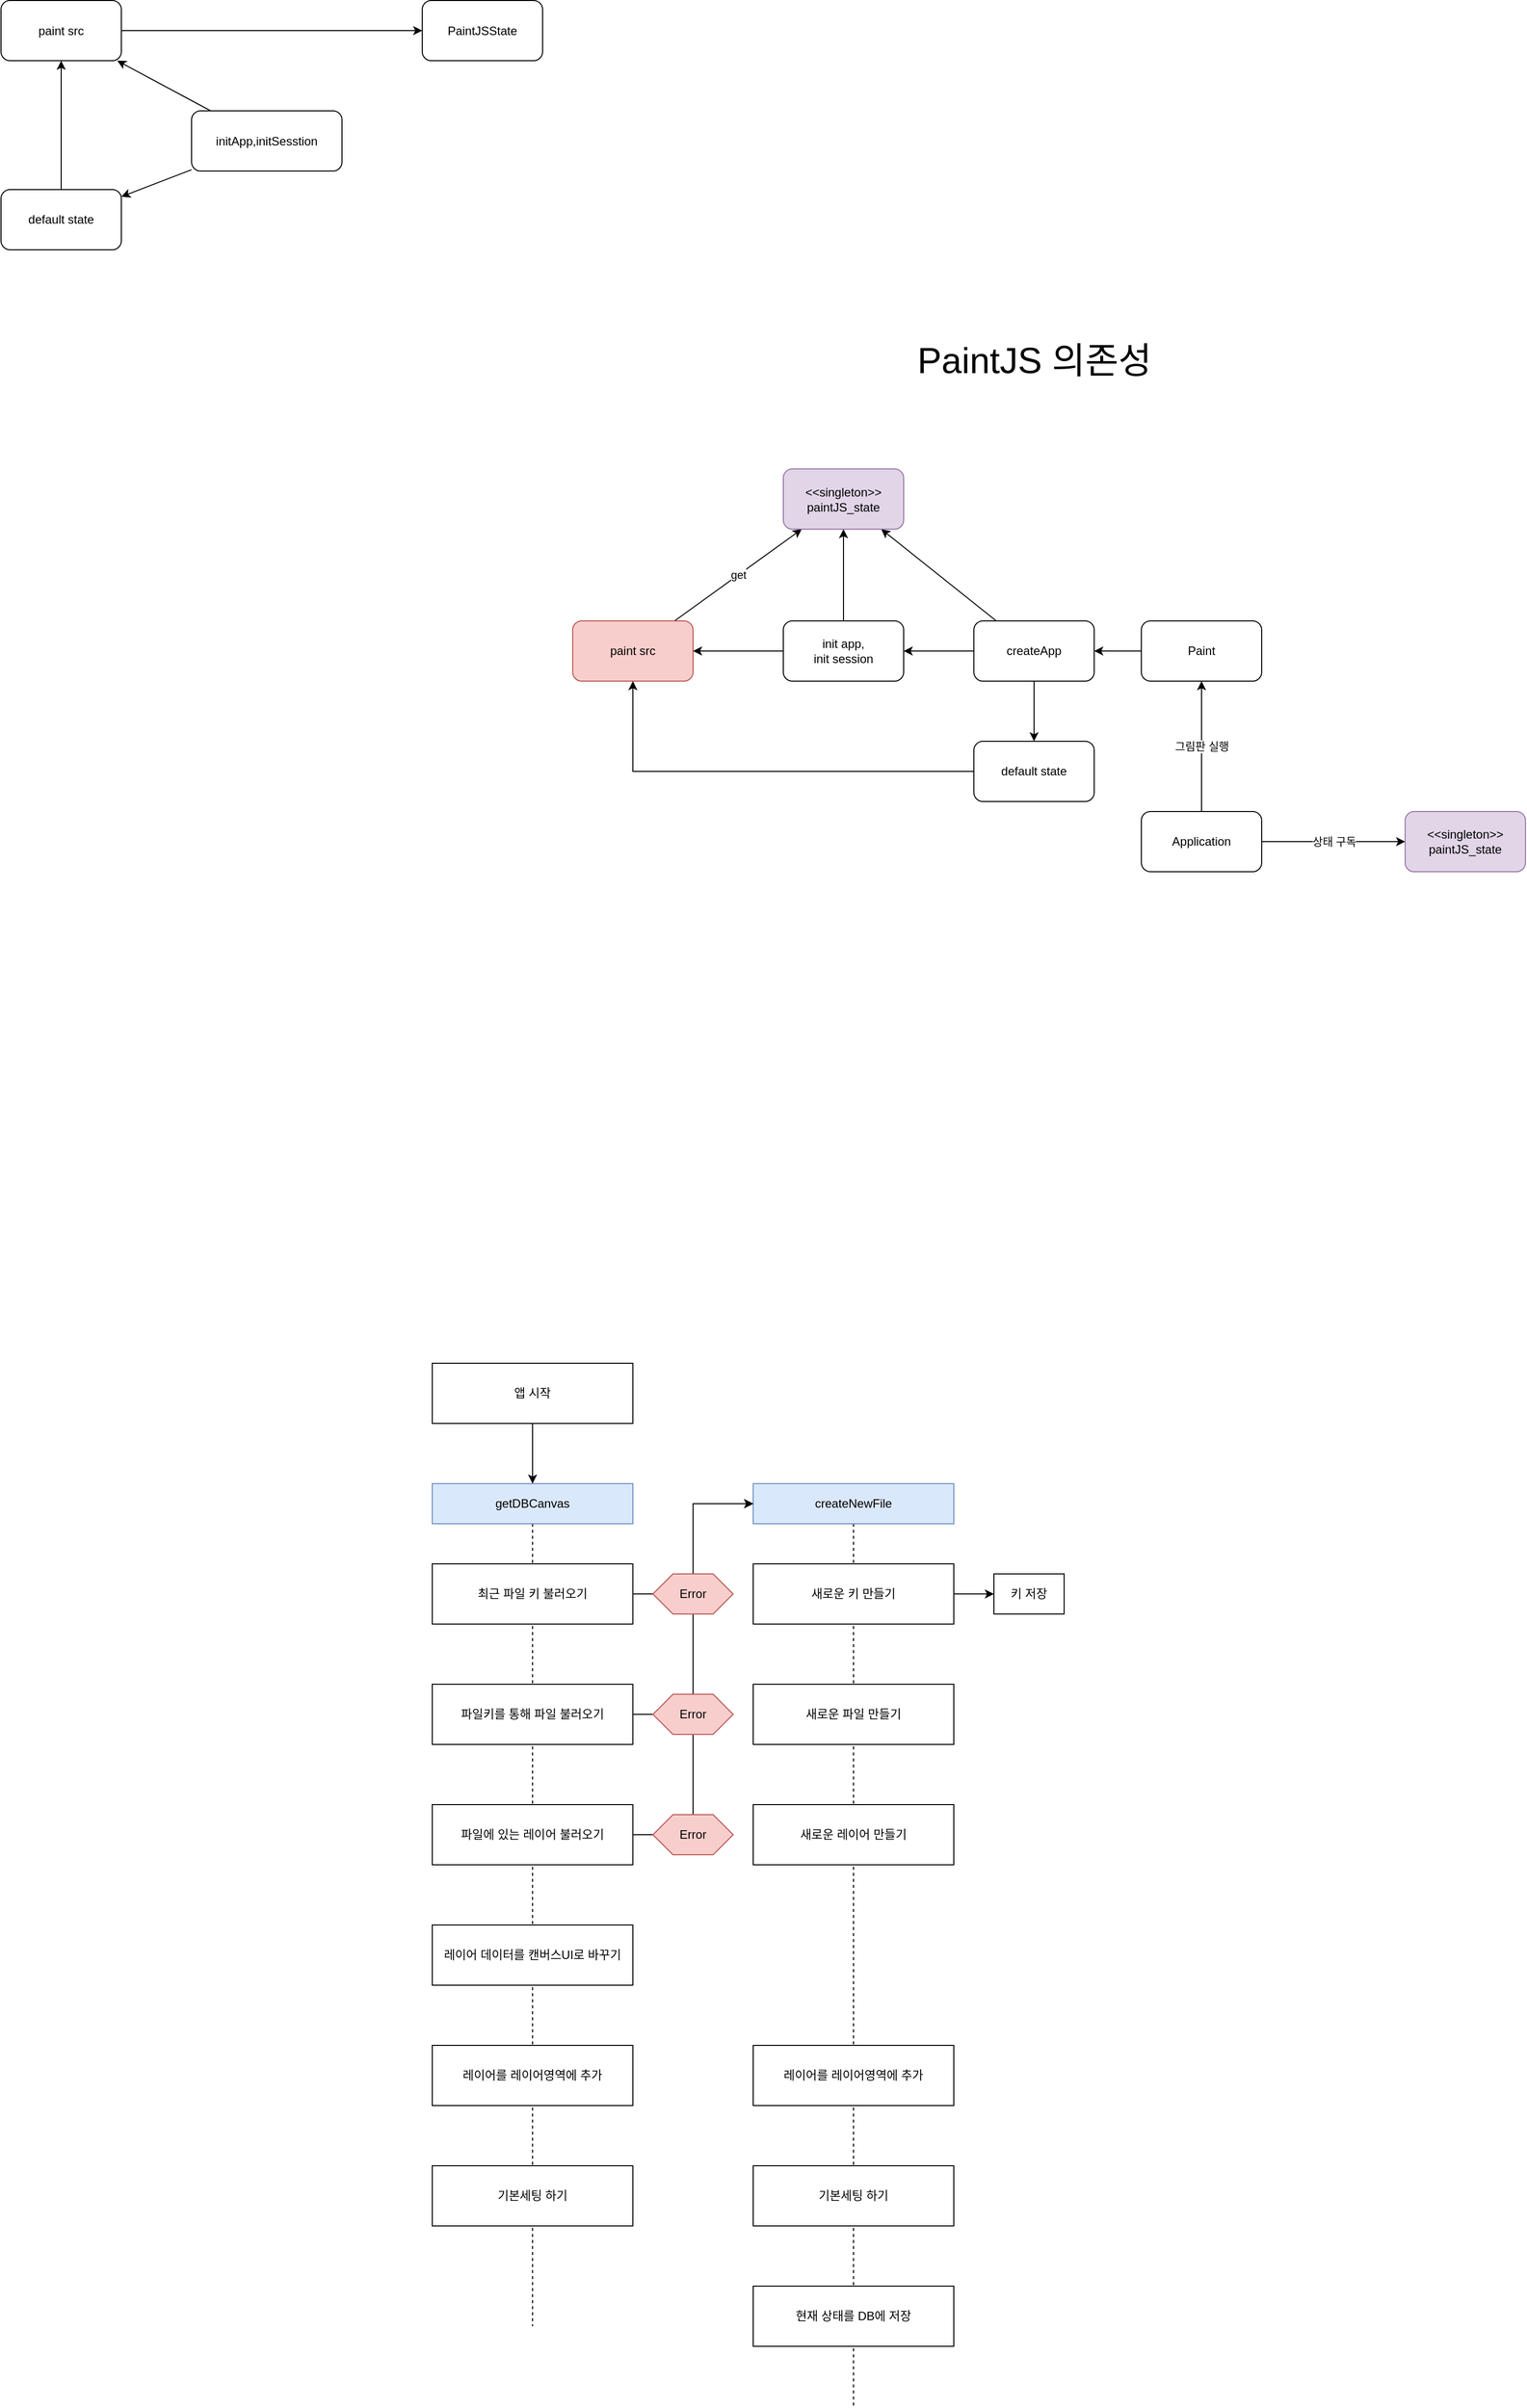 <mxfile version="26.0.4">
  <diagram name="페이지-1" id="R6UscsuwygDOBOQ2WdLZ">
    <mxGraphModel dx="3033" dy="1148" grid="1" gridSize="10" guides="1" tooltips="1" connect="1" arrows="1" fold="1" page="1" pageScale="1" pageWidth="827" pageHeight="1169" math="0" shadow="0">
      <root>
        <mxCell id="0" />
        <mxCell id="1" parent="0" />
        <mxCell id="AAlg2MMWl-rsjKI6dOD7-78" value="" style="group" vertex="1" connectable="0" parent="1">
          <mxGeometry x="320.0" y="1520" width="200" height="920" as="geometry" />
        </mxCell>
        <mxCell id="AAlg2MMWl-rsjKI6dOD7-79" value="" style="shape=umlLifeline;perimeter=lifelinePerimeter;whiteSpace=wrap;html=1;container=1;dropTarget=0;collapsible=0;recursiveResize=0;outlineConnect=0;portConstraint=eastwest;newEdgeStyle={&quot;curved&quot;:0,&quot;rounded&quot;:0};size=0;" vertex="1" parent="AAlg2MMWl-rsjKI6dOD7-78">
          <mxGeometry y="40" width="200" height="880" as="geometry" />
        </mxCell>
        <mxCell id="AAlg2MMWl-rsjKI6dOD7-80" value="createNewFile" style="html=1;whiteSpace=wrap;fillColor=#dae8fc;strokeColor=#6c8ebf;" vertex="1" parent="AAlg2MMWl-rsjKI6dOD7-78">
          <mxGeometry width="200" height="40" as="geometry" />
        </mxCell>
        <mxCell id="AAlg2MMWl-rsjKI6dOD7-73" value="" style="group" vertex="1" connectable="0" parent="1">
          <mxGeometry x="2.274e-13" y="1520" width="200" height="840" as="geometry" />
        </mxCell>
        <mxCell id="AAlg2MMWl-rsjKI6dOD7-74" value="" style="shape=umlLifeline;perimeter=lifelinePerimeter;whiteSpace=wrap;html=1;container=1;dropTarget=0;collapsible=0;recursiveResize=0;outlineConnect=0;portConstraint=eastwest;newEdgeStyle={&quot;curved&quot;:0,&quot;rounded&quot;:0};size=0;" vertex="1" parent="AAlg2MMWl-rsjKI6dOD7-73">
          <mxGeometry y="40" width="200" height="800" as="geometry" />
        </mxCell>
        <mxCell id="AAlg2MMWl-rsjKI6dOD7-75" value="getDBCanvas" style="html=1;whiteSpace=wrap;fillColor=#dae8fc;strokeColor=#6c8ebf;" vertex="1" parent="AAlg2MMWl-rsjKI6dOD7-73">
          <mxGeometry width="200" height="40" as="geometry" />
        </mxCell>
        <mxCell id="ijIBmjhym2byQwiykt7W-40" value="PaintJSState" style="rounded=1;whiteSpace=wrap;html=1;" parent="1" vertex="1">
          <mxGeometry x="-10" y="41.5" width="120" height="60" as="geometry" />
        </mxCell>
        <mxCell id="ijIBmjhym2byQwiykt7W-41" style="edgeStyle=orthogonalEdgeStyle;rounded=0;orthogonalLoop=1;jettySize=auto;html=1;" parent="1" source="ijIBmjhym2byQwiykt7W-42" target="ijIBmjhym2byQwiykt7W-40" edge="1">
          <mxGeometry relative="1" as="geometry" />
        </mxCell>
        <mxCell id="ijIBmjhym2byQwiykt7W-42" value="paint src" style="rounded=1;whiteSpace=wrap;html=1;" parent="1" vertex="1">
          <mxGeometry x="-430" y="41.5" width="120" height="60" as="geometry" />
        </mxCell>
        <mxCell id="ijIBmjhym2byQwiykt7W-43" style="edgeStyle=orthogonalEdgeStyle;rounded=0;orthogonalLoop=1;jettySize=auto;html=1;" parent="1" source="ijIBmjhym2byQwiykt7W-47" target="ijIBmjhym2byQwiykt7W-42" edge="1">
          <mxGeometry relative="1" as="geometry">
            <mxPoint x="-370" y="231.5" as="sourcePoint" />
          </mxGeometry>
        </mxCell>
        <mxCell id="ijIBmjhym2byQwiykt7W-44" style="rounded=0;orthogonalLoop=1;jettySize=auto;html=1;" parent="1" source="ijIBmjhym2byQwiykt7W-46" target="ijIBmjhym2byQwiykt7W-42" edge="1">
          <mxGeometry relative="1" as="geometry" />
        </mxCell>
        <mxCell id="ijIBmjhym2byQwiykt7W-45" style="rounded=0;orthogonalLoop=1;jettySize=auto;html=1;" parent="1" source="ijIBmjhym2byQwiykt7W-46" target="ijIBmjhym2byQwiykt7W-47" edge="1">
          <mxGeometry relative="1" as="geometry">
            <mxPoint x="-310" y="238.5" as="targetPoint" />
          </mxGeometry>
        </mxCell>
        <mxCell id="ijIBmjhym2byQwiykt7W-46" value="initApp,initSesstion" style="rounded=1;whiteSpace=wrap;html=1;" parent="1" vertex="1">
          <mxGeometry x="-240" y="151.5" width="150" height="60" as="geometry" />
        </mxCell>
        <mxCell id="ijIBmjhym2byQwiykt7W-47" value="default state" style="rounded=1;whiteSpace=wrap;html=1;" parent="1" vertex="1">
          <mxGeometry x="-430" y="230" width="120" height="60" as="geometry" />
        </mxCell>
        <mxCell id="ijIBmjhym2byQwiykt7W-90" style="edgeStyle=orthogonalEdgeStyle;rounded=0;orthogonalLoop=1;jettySize=auto;html=1;" parent="1" source="ijIBmjhym2byQwiykt7W-66" target="ijIBmjhym2byQwiykt7W-89" edge="1">
          <mxGeometry relative="1" as="geometry" />
        </mxCell>
        <mxCell id="ijIBmjhym2byQwiykt7W-66" value="Paint" style="rounded=1;whiteSpace=wrap;html=1;" parent="1" vertex="1">
          <mxGeometry x="707" y="660" width="120" height="60" as="geometry" />
        </mxCell>
        <mxCell id="ijIBmjhym2byQwiykt7W-120" value="get" style="rounded=0;orthogonalLoop=1;jettySize=auto;html=1;" parent="1" source="ijIBmjhym2byQwiykt7W-88" target="ijIBmjhym2byQwiykt7W-112" edge="1">
          <mxGeometry relative="1" as="geometry" />
        </mxCell>
        <mxCell id="ijIBmjhym2byQwiykt7W-88" value="paint src" style="rounded=1;whiteSpace=wrap;html=1;fillColor=#f8cecc;strokeColor=#b85450;" parent="1" vertex="1">
          <mxGeometry x="140" y="660" width="120" height="60" as="geometry" />
        </mxCell>
        <mxCell id="ijIBmjhym2byQwiykt7W-91" style="edgeStyle=orthogonalEdgeStyle;rounded=0;orthogonalLoop=1;jettySize=auto;html=1;" parent="1" source="ijIBmjhym2byQwiykt7W-89" target="XYFyysq1rzf5MoELiQKB-8" edge="1">
          <mxGeometry relative="1" as="geometry">
            <mxPoint x="540" y="790" as="targetPoint" />
          </mxGeometry>
        </mxCell>
        <mxCell id="ijIBmjhym2byQwiykt7W-115" value="" style="rounded=0;orthogonalLoop=1;jettySize=auto;html=1;" parent="1" source="ijIBmjhym2byQwiykt7W-89" target="ijIBmjhym2byQwiykt7W-112" edge="1">
          <mxGeometry relative="1" as="geometry" />
        </mxCell>
        <mxCell id="ijIBmjhym2byQwiykt7W-89" value="createApp" style="rounded=1;whiteSpace=wrap;html=1;" parent="1" vertex="1">
          <mxGeometry x="540" y="660" width="120" height="60" as="geometry" />
        </mxCell>
        <mxCell id="ijIBmjhym2byQwiykt7W-110" value="&amp;lt;&amp;lt;singleton&amp;gt;&amp;gt;&lt;br&gt;paintJS_state" style="rounded=1;whiteSpace=wrap;html=1;fillColor=#e1d5e7;strokeColor=#9673a6;" parent="1" vertex="1">
          <mxGeometry x="970" y="850" width="120" height="60" as="geometry" />
        </mxCell>
        <mxCell id="ijIBmjhym2byQwiykt7W-112" value="&amp;lt;&amp;lt;singleton&amp;gt;&amp;gt;&lt;br&gt;paintJS_state" style="rounded=1;whiteSpace=wrap;html=1;fillColor=#e1d5e7;strokeColor=#9673a6;" parent="1" vertex="1">
          <mxGeometry x="350" y="508.5" width="120" height="60" as="geometry" />
        </mxCell>
        <mxCell id="ijIBmjhym2byQwiykt7W-128" style="rounded=0;orthogonalLoop=1;jettySize=auto;html=1;" parent="1" source="ijIBmjhym2byQwiykt7W-89" target="ijIBmjhym2byQwiykt7W-134" edge="1">
          <mxGeometry relative="1" as="geometry">
            <mxPoint x="670" y="914.029" as="targetPoint" />
            <mxPoint x="600" y="508.5" as="sourcePoint" />
          </mxGeometry>
        </mxCell>
        <mxCell id="XYFyysq1rzf5MoELiQKB-12" style="edgeStyle=orthogonalEdgeStyle;rounded=0;orthogonalLoop=1;jettySize=auto;html=1;" parent="1" source="ijIBmjhym2byQwiykt7W-134" target="ijIBmjhym2byQwiykt7W-88" edge="1">
          <mxGeometry relative="1" as="geometry" />
        </mxCell>
        <mxCell id="ijIBmjhym2byQwiykt7W-134" value="default state" style="rounded=1;whiteSpace=wrap;html=1;" parent="1" vertex="1">
          <mxGeometry x="540" y="780" width="120" height="60" as="geometry" />
        </mxCell>
        <mxCell id="XYFyysq1rzf5MoELiQKB-6" value="상태 구독" style="edgeStyle=orthogonalEdgeStyle;rounded=0;orthogonalLoop=1;jettySize=auto;html=1;" parent="1" source="XYFyysq1rzf5MoELiQKB-2" target="ijIBmjhym2byQwiykt7W-110" edge="1">
          <mxGeometry relative="1" as="geometry" />
        </mxCell>
        <mxCell id="XYFyysq1rzf5MoELiQKB-7" value="그림판 실행" style="edgeStyle=orthogonalEdgeStyle;rounded=0;orthogonalLoop=1;jettySize=auto;html=1;" parent="1" source="XYFyysq1rzf5MoELiQKB-2" target="ijIBmjhym2byQwiykt7W-66" edge="1">
          <mxGeometry relative="1" as="geometry" />
        </mxCell>
        <mxCell id="XYFyysq1rzf5MoELiQKB-2" value="Application" style="rounded=1;whiteSpace=wrap;html=1;" parent="1" vertex="1">
          <mxGeometry x="707" y="850" width="120" height="60" as="geometry" />
        </mxCell>
        <mxCell id="XYFyysq1rzf5MoELiQKB-9" style="edgeStyle=orthogonalEdgeStyle;rounded=0;orthogonalLoop=1;jettySize=auto;html=1;" parent="1" source="XYFyysq1rzf5MoELiQKB-8" target="ijIBmjhym2byQwiykt7W-88" edge="1">
          <mxGeometry relative="1" as="geometry" />
        </mxCell>
        <mxCell id="XYFyysq1rzf5MoELiQKB-10" style="edgeStyle=orthogonalEdgeStyle;rounded=0;orthogonalLoop=1;jettySize=auto;html=1;" parent="1" source="XYFyysq1rzf5MoELiQKB-8" target="ijIBmjhym2byQwiykt7W-112" edge="1">
          <mxGeometry relative="1" as="geometry" />
        </mxCell>
        <mxCell id="XYFyysq1rzf5MoELiQKB-8" value="init app,&lt;div&gt;init session&lt;/div&gt;" style="rounded=1;whiteSpace=wrap;html=1;" parent="1" vertex="1">
          <mxGeometry x="350" y="660" width="120" height="60" as="geometry" />
        </mxCell>
        <mxCell id="XYFyysq1rzf5MoELiQKB-11" value="&lt;font style=&quot;font-size: 36px;&quot;&gt;PaintJS 의존성&lt;/font&gt;" style="text;html=1;align=center;verticalAlign=middle;resizable=0;points=[];autosize=1;strokeColor=none;fillColor=none;" parent="1" vertex="1">
          <mxGeometry x="465" y="370" width="270" height="60" as="geometry" />
        </mxCell>
        <mxCell id="AAlg2MMWl-rsjKI6dOD7-99" style="edgeStyle=orthogonalEdgeStyle;rounded=0;orthogonalLoop=1;jettySize=auto;html=1;" edge="1" parent="1" source="AAlg2MMWl-rsjKI6dOD7-38" target="AAlg2MMWl-rsjKI6dOD7-98">
          <mxGeometry relative="1" as="geometry" />
        </mxCell>
        <mxCell id="AAlg2MMWl-rsjKI6dOD7-38" value="새로운 키 만들기" style="rounded=0;whiteSpace=wrap;html=1;" vertex="1" parent="1">
          <mxGeometry x="320" y="1600" width="200" height="60" as="geometry" />
        </mxCell>
        <mxCell id="AAlg2MMWl-rsjKI6dOD7-39" value="새로운 레이어 만들기" style="rounded=0;whiteSpace=wrap;html=1;" vertex="1" parent="1">
          <mxGeometry x="320" y="1840" width="200" height="60" as="geometry" />
        </mxCell>
        <mxCell id="AAlg2MMWl-rsjKI6dOD7-40" value="기본세팅 하기" style="rounded=0;whiteSpace=wrap;html=1;" vertex="1" parent="1">
          <mxGeometry x="320" y="2200" width="200" height="60" as="geometry" />
        </mxCell>
        <mxCell id="AAlg2MMWl-rsjKI6dOD7-41" value="레이어를 레이어영역에 추가" style="rounded=0;whiteSpace=wrap;html=1;" vertex="1" parent="1">
          <mxGeometry x="320" y="2080" width="200" height="60" as="geometry" />
        </mxCell>
        <mxCell id="AAlg2MMWl-rsjKI6dOD7-42" value="현재 상태를 DB에 저장" style="rounded=0;whiteSpace=wrap;html=1;" vertex="1" parent="1">
          <mxGeometry x="320" y="2320" width="200" height="60" as="geometry" />
        </mxCell>
        <mxCell id="AAlg2MMWl-rsjKI6dOD7-43" value="새로운 파일 만들기" style="rounded=0;whiteSpace=wrap;html=1;" vertex="1" parent="1">
          <mxGeometry x="320" y="1720" width="200" height="60" as="geometry" />
        </mxCell>
        <mxCell id="AAlg2MMWl-rsjKI6dOD7-77" style="edgeStyle=orthogonalEdgeStyle;rounded=0;orthogonalLoop=1;jettySize=auto;html=1;" edge="1" parent="1" source="AAlg2MMWl-rsjKI6dOD7-46" target="AAlg2MMWl-rsjKI6dOD7-75">
          <mxGeometry relative="1" as="geometry" />
        </mxCell>
        <mxCell id="AAlg2MMWl-rsjKI6dOD7-46" value="앱 시작" style="rounded=0;whiteSpace=wrap;html=1;" vertex="1" parent="1">
          <mxGeometry y="1400" width="200" height="60" as="geometry" />
        </mxCell>
        <mxCell id="AAlg2MMWl-rsjKI6dOD7-89" style="edgeStyle=orthogonalEdgeStyle;rounded=0;orthogonalLoop=1;jettySize=auto;html=1;" edge="1" parent="1" source="AAlg2MMWl-rsjKI6dOD7-48" target="AAlg2MMWl-rsjKI6dOD7-80">
          <mxGeometry relative="1" as="geometry">
            <Array as="points">
              <mxPoint x="260" y="1750" />
              <mxPoint x="260" y="1540" />
            </Array>
          </mxGeometry>
        </mxCell>
        <mxCell id="AAlg2MMWl-rsjKI6dOD7-48" value="파일키를 통해 파일 불러오기" style="rounded=0;whiteSpace=wrap;html=1;" vertex="1" parent="1">
          <mxGeometry y="1720" width="200" height="60" as="geometry" />
        </mxCell>
        <mxCell id="AAlg2MMWl-rsjKI6dOD7-90" style="edgeStyle=orthogonalEdgeStyle;rounded=0;orthogonalLoop=1;jettySize=auto;html=1;" edge="1" parent="1" source="AAlg2MMWl-rsjKI6dOD7-49" target="AAlg2MMWl-rsjKI6dOD7-80">
          <mxGeometry relative="1" as="geometry">
            <Array as="points">
              <mxPoint x="260" y="1870" />
              <mxPoint x="260" y="1540" />
            </Array>
          </mxGeometry>
        </mxCell>
        <mxCell id="AAlg2MMWl-rsjKI6dOD7-49" value="파일에 있는 레이어 불러오기" style="rounded=0;whiteSpace=wrap;html=1;" vertex="1" parent="1">
          <mxGeometry y="1840" width="200" height="60" as="geometry" />
        </mxCell>
        <mxCell id="AAlg2MMWl-rsjKI6dOD7-50" value="레이어 데이터를 캔버스UI로 바꾸기" style="rounded=0;whiteSpace=wrap;html=1;" vertex="1" parent="1">
          <mxGeometry y="1960" width="200" height="60" as="geometry" />
        </mxCell>
        <mxCell id="AAlg2MMWl-rsjKI6dOD7-51" value="레이어를 레이어영역에 추가" style="rounded=0;whiteSpace=wrap;html=1;" vertex="1" parent="1">
          <mxGeometry y="2080" width="200" height="60" as="geometry" />
        </mxCell>
        <mxCell id="AAlg2MMWl-rsjKI6dOD7-52" value="기본세팅 하기" style="rounded=0;whiteSpace=wrap;html=1;" vertex="1" parent="1">
          <mxGeometry y="2200" width="200" height="60" as="geometry" />
        </mxCell>
        <mxCell id="AAlg2MMWl-rsjKI6dOD7-81" style="edgeStyle=orthogonalEdgeStyle;rounded=0;orthogonalLoop=1;jettySize=auto;html=1;entryX=0;entryY=0.5;entryDx=0;entryDy=0;" edge="1" parent="1" source="AAlg2MMWl-rsjKI6dOD7-64" target="AAlg2MMWl-rsjKI6dOD7-80">
          <mxGeometry relative="1" as="geometry" />
        </mxCell>
        <mxCell id="AAlg2MMWl-rsjKI6dOD7-64" value="최근 파일 키 불러오기" style="rounded=0;whiteSpace=wrap;html=1;" vertex="1" parent="1">
          <mxGeometry y="1600" width="200" height="60" as="geometry" />
        </mxCell>
        <mxCell id="AAlg2MMWl-rsjKI6dOD7-94" value="Error" style="shape=hexagon;perimeter=hexagonPerimeter2;whiteSpace=wrap;html=1;fixedSize=1;fillColor=#f8cecc;strokeColor=#b85450;" vertex="1" parent="1">
          <mxGeometry x="220" y="1850" width="80" height="40" as="geometry" />
        </mxCell>
        <mxCell id="AAlg2MMWl-rsjKI6dOD7-96" value="Error" style="shape=hexagon;perimeter=hexagonPerimeter2;whiteSpace=wrap;html=1;fixedSize=1;fillColor=#f8cecc;strokeColor=#b85450;" vertex="1" parent="1">
          <mxGeometry x="220" y="1730" width="80" height="40" as="geometry" />
        </mxCell>
        <mxCell id="AAlg2MMWl-rsjKI6dOD7-97" value="Error" style="shape=hexagon;perimeter=hexagonPerimeter2;whiteSpace=wrap;html=1;fixedSize=1;fillColor=#f8cecc;strokeColor=#b85450;" vertex="1" parent="1">
          <mxGeometry x="220" y="1610" width="80" height="40" as="geometry" />
        </mxCell>
        <mxCell id="AAlg2MMWl-rsjKI6dOD7-98" value="키 저장" style="rounded=0;whiteSpace=wrap;html=1;" vertex="1" parent="1">
          <mxGeometry x="560" y="1610" width="70" height="40" as="geometry" />
        </mxCell>
      </root>
    </mxGraphModel>
  </diagram>
</mxfile>
